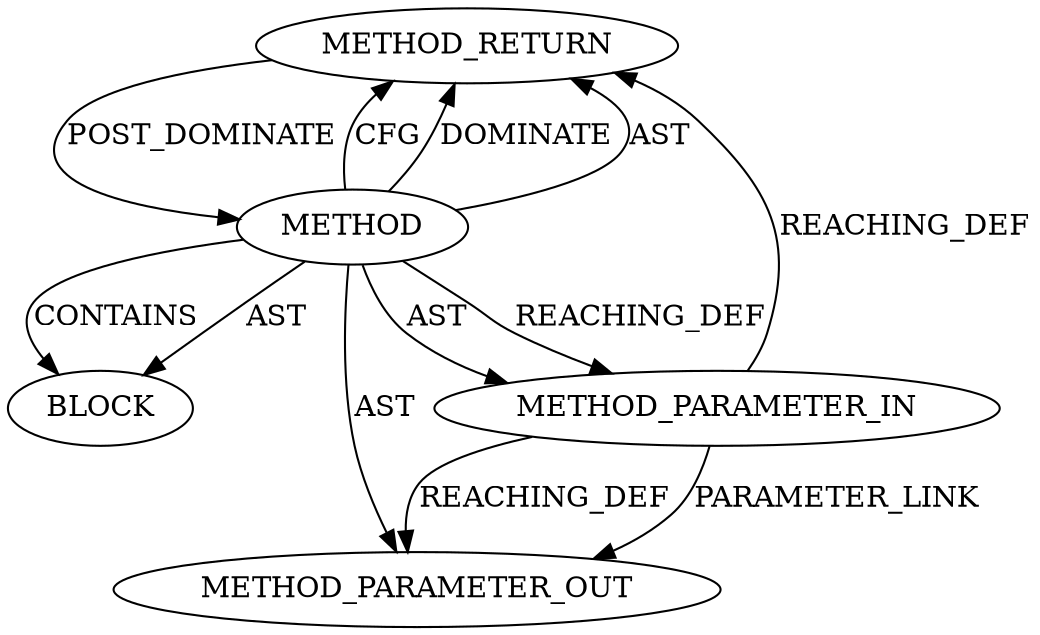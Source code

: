 digraph {
  19485 [label=METHOD_RETURN ORDER=2 CODE="RET" TYPE_FULL_NAME="ANY" EVALUATION_STRATEGY="BY_VALUE"]
  19484 [label=BLOCK ORDER=1 ARGUMENT_INDEX=1 CODE="<empty>" TYPE_FULL_NAME="ANY"]
  21807 [label=METHOD_PARAMETER_OUT ORDER=1 CODE="p1" IS_VARIADIC=false TYPE_FULL_NAME="ANY" EVALUATION_STRATEGY="BY_VALUE" INDEX=1 NAME="p1"]
  19483 [label=METHOD_PARAMETER_IN ORDER=1 CODE="p1" IS_VARIADIC=false TYPE_FULL_NAME="ANY" EVALUATION_STRATEGY="BY_VALUE" INDEX=1 NAME="p1"]
  19482 [label=METHOD AST_PARENT_TYPE="NAMESPACE_BLOCK" AST_PARENT_FULL_NAME="<global>" ORDER=0 CODE="<empty>" FULL_NAME="dev_hold" IS_EXTERNAL=true FILENAME="<empty>" SIGNATURE="" NAME="dev_hold"]
  19483 -> 19485 [label=REACHING_DEF VARIABLE="p1"]
  19483 -> 21807 [label=REACHING_DEF VARIABLE="p1"]
  19482 -> 19485 [label=CFG ]
  19483 -> 21807 [label=PARAMETER_LINK ]
  19485 -> 19482 [label=POST_DOMINATE ]
  19482 -> 19484 [label=CONTAINS ]
  19482 -> 19485 [label=DOMINATE ]
  19482 -> 21807 [label=AST ]
  19482 -> 19483 [label=AST ]
  19482 -> 19485 [label=AST ]
  19482 -> 19483 [label=REACHING_DEF VARIABLE=""]
  19482 -> 19484 [label=AST ]
}
